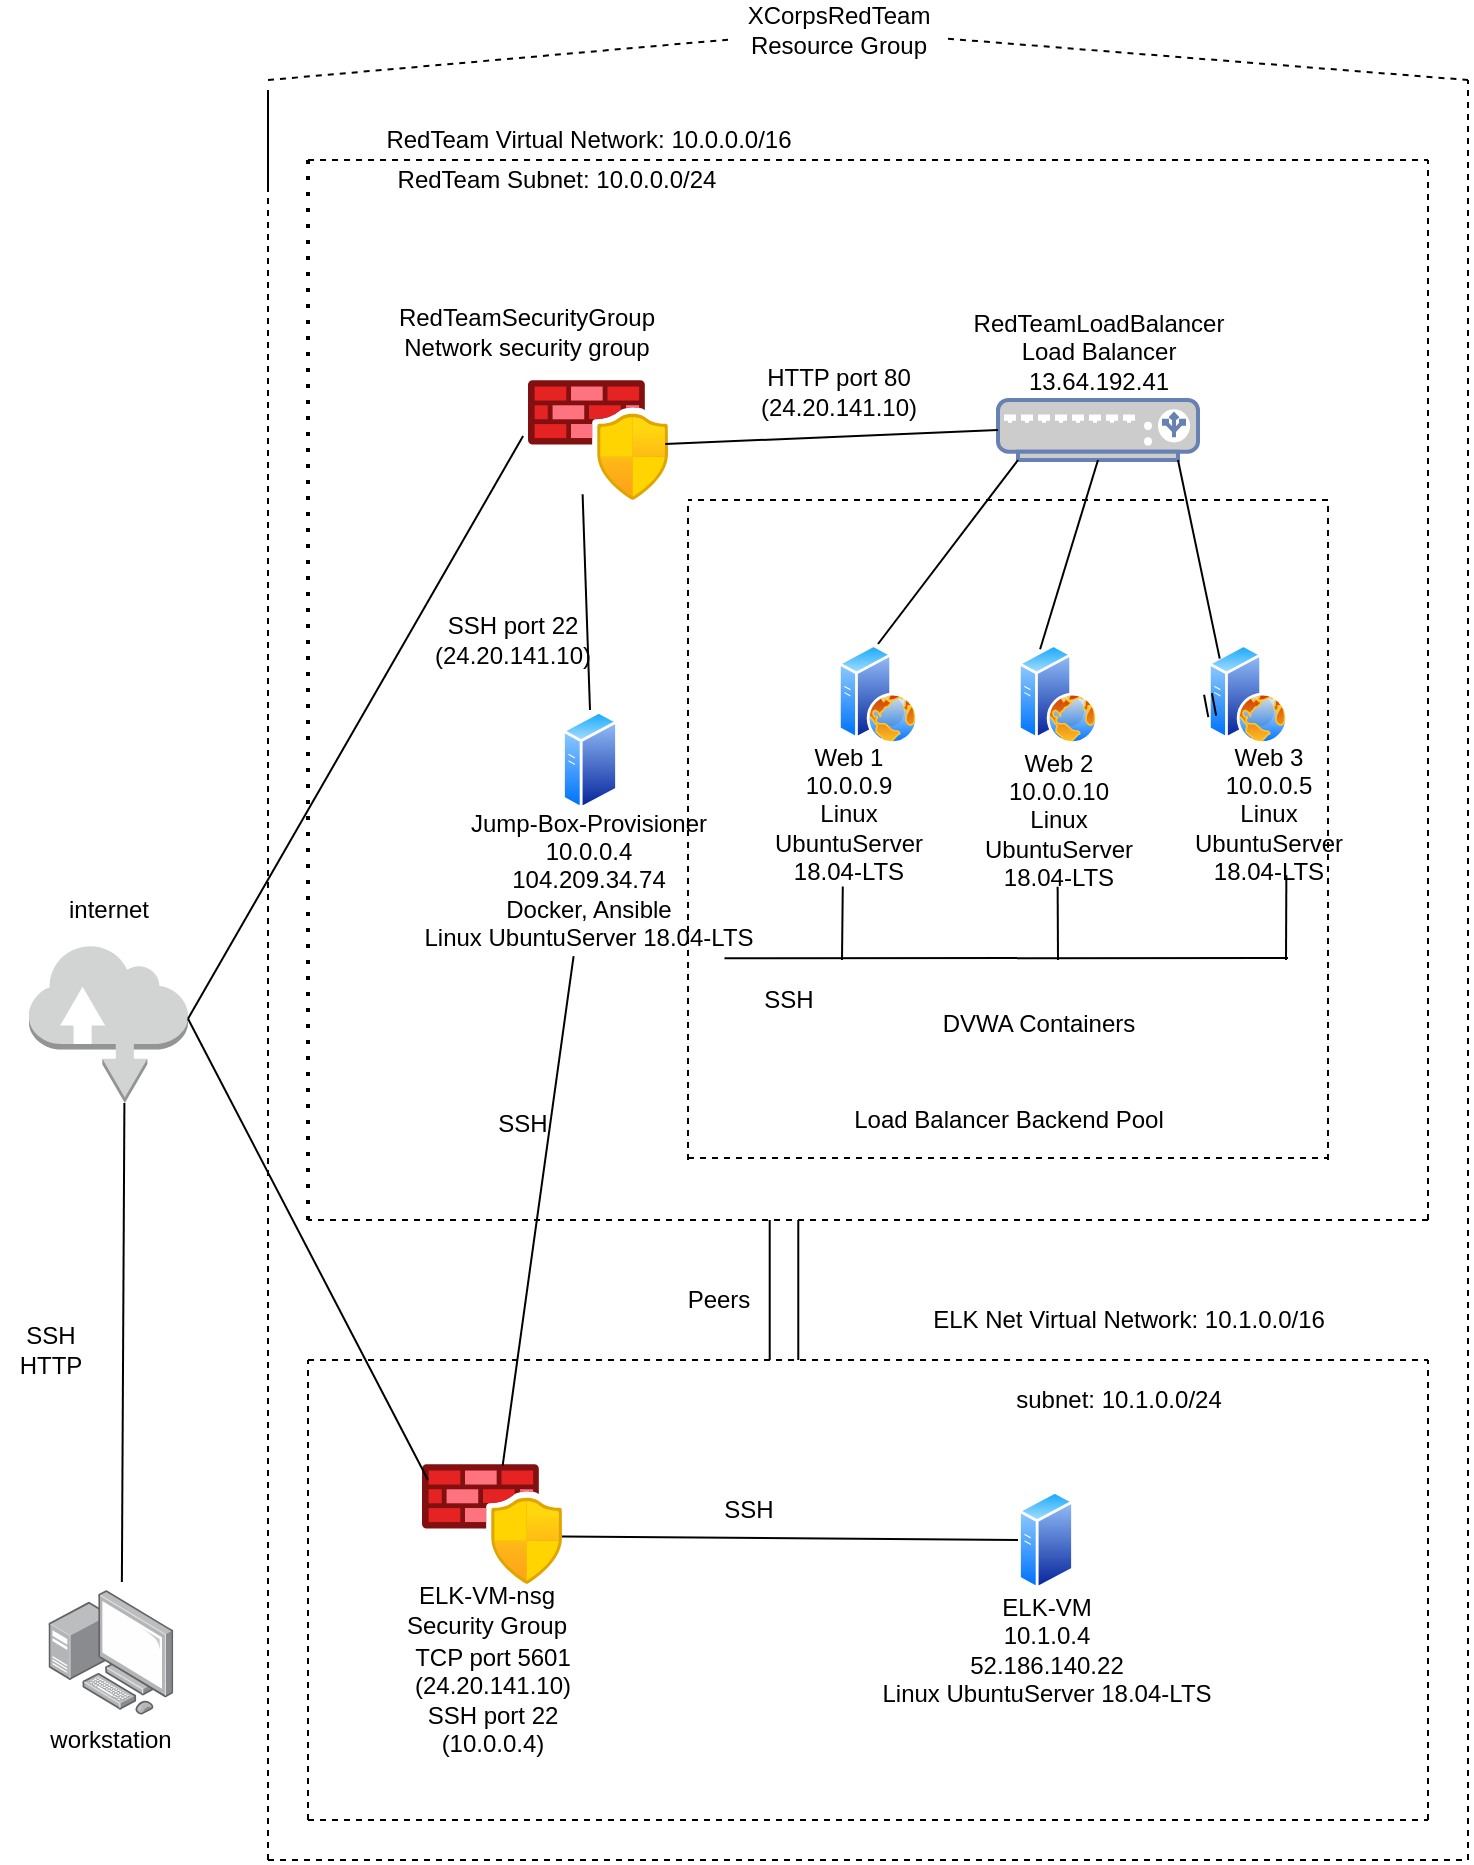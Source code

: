 <mxfile version="13.8.1" type="device"><diagram id="oP_2ntmDDva1Cp7Iirf2" name="Page-1"><mxGraphModel dx="1631" dy="1990" grid="1" gridSize="10" guides="1" tooltips="1" connect="1" arrows="1" fold="1" page="1" pageScale="1" pageWidth="850" pageHeight="1100" math="0" shadow="0"><root><mxCell id="0"/><mxCell id="1" parent="0"/><mxCell id="_b5eHVaGG_GWuwk-8a8E-1" value="" style="outlineConnect=0;dashed=0;verticalLabelPosition=bottom;verticalAlign=top;align=center;html=1;shape=mxgraph.aws3.internet;fillColor=#D2D3D3;gradientColor=none;" vertex="1" parent="1"><mxGeometry x="30.5" y="442" width="79.5" height="79.5" as="geometry"/></mxCell><mxCell id="_b5eHVaGG_GWuwk-8a8E-2" value="" style="aspect=fixed;html=1;points=[];align=center;image;fontSize=12;image=img/lib/azure2/networking/Azure_Firewall_Manager.svg;" vertex="1" parent="1"><mxGeometry x="280" y="160" width="70" height="60" as="geometry"/></mxCell><mxCell id="_b5eHVaGG_GWuwk-8a8E-3" value="" style="points=[];aspect=fixed;html=1;align=center;shadow=0;dashed=0;image;image=img/lib/allied_telesis/computer_and_terminals/Personal_Computer_with_Server.svg;" vertex="1" parent="1"><mxGeometry x="40.25" y="765" width="62.4" height="62.4" as="geometry"/></mxCell><mxCell id="_b5eHVaGG_GWuwk-8a8E-4" value="" style="fontColor=#0066CC;verticalAlign=top;verticalLabelPosition=bottom;labelPosition=center;align=center;html=1;outlineConnect=0;fillColor=#CCCCCC;strokeColor=#6881B3;gradientColor=none;gradientDirection=north;strokeWidth=2;shape=mxgraph.networks.load_balancer;" vertex="1" parent="1"><mxGeometry x="515" y="170" width="100" height="30" as="geometry"/></mxCell><mxCell id="_b5eHVaGG_GWuwk-8a8E-5" value="" style="aspect=fixed;perimeter=ellipsePerimeter;html=1;align=center;shadow=0;dashed=0;spacingTop=3;image;image=img/lib/active_directory/web_server.svg;" vertex="1" parent="1"><mxGeometry x="435" y="292" width="40" height="50" as="geometry"/></mxCell><mxCell id="_b5eHVaGG_GWuwk-8a8E-6" value="" style="aspect=fixed;perimeter=ellipsePerimeter;html=1;align=center;shadow=0;dashed=0;spacingTop=3;image;image=img/lib/active_directory/web_server.svg;" vertex="1" parent="1"><mxGeometry x="525" y="292" width="40" height="50" as="geometry"/></mxCell><mxCell id="_b5eHVaGG_GWuwk-8a8E-7" value="" style="aspect=fixed;perimeter=ellipsePerimeter;html=1;align=center;shadow=0;dashed=0;spacingTop=3;image;image=img/lib/active_directory/web_server.svg;" vertex="1" parent="1"><mxGeometry x="620" y="292" width="40" height="50" as="geometry"/></mxCell><mxCell id="_b5eHVaGG_GWuwk-8a8E-8" value="" style="aspect=fixed;perimeter=ellipsePerimeter;html=1;align=center;shadow=0;dashed=0;spacingTop=3;image;image=img/lib/active_directory/generic_server.svg;" vertex="1" parent="1"><mxGeometry x="297" y="325" width="28.0" height="50" as="geometry"/></mxCell><mxCell id="_b5eHVaGG_GWuwk-8a8E-9" value="internet" style="text;html=1;align=center;verticalAlign=middle;resizable=0;points=[];autosize=1;" vertex="1" parent="1"><mxGeometry x="40.25" y="415" width="60" height="20" as="geometry"/></mxCell><mxCell id="_b5eHVaGG_GWuwk-8a8E-10" value="workstation" style="text;html=1;align=center;verticalAlign=middle;resizable=0;points=[];autosize=1;" vertex="1" parent="1"><mxGeometry x="31.45" y="830" width="80" height="20" as="geometry"/></mxCell><mxCell id="_b5eHVaGG_GWuwk-8a8E-11" value="RedTeamSecurityGroup&lt;br&gt;Network security group" style="text;html=1;align=center;verticalAlign=middle;resizable=0;points=[];autosize=1;" vertex="1" parent="1"><mxGeometry x="209" y="121" width="140" height="30" as="geometry"/></mxCell><mxCell id="_b5eHVaGG_GWuwk-8a8E-12" value="RedTeamLoadBalancer&lt;br&gt;Load Balancer&lt;br&gt;13.64.192.41" style="text;html=1;align=center;verticalAlign=middle;resizable=0;points=[];autosize=1;" vertex="1" parent="1"><mxGeometry x="495" y="121" width="140" height="50" as="geometry"/></mxCell><mxCell id="_b5eHVaGG_GWuwk-8a8E-13" value="Jump-Box-Provisioner&lt;br&gt;10.0.0.4&lt;br&gt;104.209.34.74&lt;br&gt;Docker, Ansible&lt;br&gt;Linux UbuntuServer 18.04-LTS" style="text;html=1;align=center;verticalAlign=middle;resizable=0;points=[];autosize=1;" vertex="1" parent="1"><mxGeometry x="220" y="375" width="180" height="70" as="geometry"/></mxCell><mxCell id="_b5eHVaGG_GWuwk-8a8E-14" value="Web 1&lt;br&gt;10.0.0.9&lt;br&gt;Linux&lt;br&gt;UbuntuServer&lt;br&gt;18.04-LTS" style="text;html=1;align=center;verticalAlign=middle;resizable=0;points=[];autosize=1;" vertex="1" parent="1"><mxGeometry x="395" y="342" width="90" height="70" as="geometry"/></mxCell><mxCell id="_b5eHVaGG_GWuwk-8a8E-15" value="Web 2&lt;br&gt;10.0.0.10&lt;br&gt;Linux&lt;br&gt;UbuntuServer&lt;br&gt;18.04-LTS" style="text;html=1;align=center;verticalAlign=middle;resizable=0;points=[];autosize=1;" vertex="1" parent="1"><mxGeometry x="500" y="345" width="90" height="70" as="geometry"/></mxCell><mxCell id="_b5eHVaGG_GWuwk-8a8E-16" value="Web 3&lt;br&gt;10.0.0.5&lt;br&gt;Linux&lt;br&gt;UbuntuServer&lt;br&gt;18.04-LTS" style="text;html=1;align=center;verticalAlign=middle;resizable=0;points=[];autosize=1;" vertex="1" parent="1"><mxGeometry x="605" y="342" width="90" height="70" as="geometry"/></mxCell><mxCell id="_b5eHVaGG_GWuwk-8a8E-28" value="" style="endArrow=none;dashed=1;html=1;" edge="1" parent="1"><mxGeometry width="50" height="50" relative="1" as="geometry"><mxPoint x="150" y="900" as="sourcePoint"/><mxPoint x="150" y="65" as="targetPoint"/><Array as="points"><mxPoint x="150" y="10"/></Array></mxGeometry></mxCell><mxCell id="_b5eHVaGG_GWuwk-8a8E-29" value="" style="endArrow=none;dashed=1;html=1;" edge="1" parent="1" source="_b5eHVaGG_GWuwk-8a8E-41"><mxGeometry width="50" height="50" relative="1" as="geometry"><mxPoint x="150" y="10" as="sourcePoint"/><mxPoint x="750" y="10" as="targetPoint"/></mxGeometry></mxCell><mxCell id="_b5eHVaGG_GWuwk-8a8E-30" value="" style="endArrow=none;dashed=1;html=1;" edge="1" parent="1"><mxGeometry width="50" height="50" relative="1" as="geometry"><mxPoint x="150" y="900" as="sourcePoint"/><mxPoint x="750" y="900" as="targetPoint"/></mxGeometry></mxCell><mxCell id="_b5eHVaGG_GWuwk-8a8E-31" value="" style="endArrow=none;dashed=1;html=1;" edge="1" parent="1"><mxGeometry width="50" height="50" relative="1" as="geometry"><mxPoint x="750" y="900" as="sourcePoint"/><mxPoint x="750" y="10" as="targetPoint"/></mxGeometry></mxCell><mxCell id="_b5eHVaGG_GWuwk-8a8E-32" value="" style="endArrow=none;html=1;exitX=1;exitY=0.47;exitDx=0;exitDy=0;exitPerimeter=0;entryX=-0.035;entryY=0.467;entryDx=0;entryDy=0;entryPerimeter=0;" edge="1" parent="1" source="_b5eHVaGG_GWuwk-8a8E-1" target="_b5eHVaGG_GWuwk-8a8E-2"><mxGeometry width="50" height="50" relative="1" as="geometry"><mxPoint x="220" y="280" as="sourcePoint"/><mxPoint x="270" y="230" as="targetPoint"/></mxGeometry></mxCell><mxCell id="_b5eHVaGG_GWuwk-8a8E-36" value="" style="endArrow=none;html=1;entryX=0.1;entryY=1;entryDx=0;entryDy=0;entryPerimeter=0;exitX=0.5;exitY=0;exitDx=0;exitDy=0;" edge="1" parent="1" source="_b5eHVaGG_GWuwk-8a8E-5" target="_b5eHVaGG_GWuwk-8a8E-4"><mxGeometry width="50" height="50" relative="1" as="geometry"><mxPoint x="420" y="300" as="sourcePoint"/><mxPoint x="470" y="250" as="targetPoint"/></mxGeometry></mxCell><mxCell id="_b5eHVaGG_GWuwk-8a8E-37" value="" style="endArrow=none;html=1;entryX=0.5;entryY=1;entryDx=0;entryDy=0;entryPerimeter=0;exitX=0.25;exitY=0;exitDx=0;exitDy=0;" edge="1" parent="1" source="_b5eHVaGG_GWuwk-8a8E-6" target="_b5eHVaGG_GWuwk-8a8E-4"><mxGeometry width="50" height="50" relative="1" as="geometry"><mxPoint x="530" y="320" as="sourcePoint"/><mxPoint x="580" y="270" as="targetPoint"/></mxGeometry></mxCell><mxCell id="_b5eHVaGG_GWuwk-8a8E-38" value="" style="endArrow=none;html=1;entryX=0.9;entryY=1;entryDx=0;entryDy=0;entryPerimeter=0;exitX=0;exitY=0;exitDx=0;exitDy=0;" edge="1" parent="1" source="_b5eHVaGG_GWuwk-8a8E-7" target="_b5eHVaGG_GWuwk-8a8E-4"><mxGeometry width="50" height="50" relative="1" as="geometry"><mxPoint x="590" y="280" as="sourcePoint"/><mxPoint x="640" y="230" as="targetPoint"/></mxGeometry></mxCell><mxCell id="_b5eHVaGG_GWuwk-8a8E-42" value="" style="endArrow=none;dashed=1;html=1;" edge="1" parent="1"><mxGeometry width="50" height="50" relative="1" as="geometry"><mxPoint x="170" y="50" as="sourcePoint"/><mxPoint x="730" y="50" as="targetPoint"/></mxGeometry></mxCell><mxCell id="_b5eHVaGG_GWuwk-8a8E-43" value="" style="endArrow=none;dashed=1;html=1;dashPattern=1 3;strokeWidth=2;" edge="1" parent="1"><mxGeometry width="50" height="50" relative="1" as="geometry"><mxPoint x="170" y="580" as="sourcePoint"/><mxPoint x="170" y="50" as="targetPoint"/></mxGeometry></mxCell><mxCell id="_b5eHVaGG_GWuwk-8a8E-44" value="" style="endArrow=none;dashed=1;html=1;" edge="1" parent="1"><mxGeometry width="50" height="50" relative="1" as="geometry"><mxPoint x="730" y="580" as="sourcePoint"/><mxPoint x="170" y="580" as="targetPoint"/></mxGeometry></mxCell><mxCell id="_b5eHVaGG_GWuwk-8a8E-45" value="" style="endArrow=none;dashed=1;html=1;" edge="1" parent="1"><mxGeometry width="50" height="50" relative="1" as="geometry"><mxPoint x="730" y="580" as="sourcePoint"/><mxPoint x="730" y="50" as="targetPoint"/></mxGeometry></mxCell><mxCell id="_b5eHVaGG_GWuwk-8a8E-46" value="RedTeam Virtual Network: 10.0.0.0/16" style="text;html=1;align=center;verticalAlign=middle;resizable=0;points=[];autosize=1;" vertex="1" parent="1"><mxGeometry x="200" y="30" width="220" height="20" as="geometry"/></mxCell><mxCell id="_b5eHVaGG_GWuwk-8a8E-47" value="DVWA Containers" style="text;html=1;align=center;verticalAlign=middle;resizable=0;points=[];autosize=1;" vertex="1" parent="1"><mxGeometry x="480" y="471.75" width="110" height="20" as="geometry"/></mxCell><mxCell id="_b5eHVaGG_GWuwk-8a8E-49" value="" style="endArrow=none;html=1;entryX=0.471;entryY=1.018;entryDx=0;entryDy=0;entryPerimeter=0;" edge="1" parent="1" target="_b5eHVaGG_GWuwk-8a8E-14"><mxGeometry width="50" height="50" relative="1" as="geometry"><mxPoint x="437" y="450" as="sourcePoint"/><mxPoint x="444" y="410" as="targetPoint"/></mxGeometry></mxCell><mxCell id="_b5eHVaGG_GWuwk-8a8E-50" value="" style="endArrow=none;html=1;entryX=0.498;entryY=0.976;entryDx=0;entryDy=0;entryPerimeter=0;" edge="1" parent="1" target="_b5eHVaGG_GWuwk-8a8E-15"><mxGeometry width="50" height="50" relative="1" as="geometry"><mxPoint x="545" y="450" as="sourcePoint"/><mxPoint x="520" y="610" as="targetPoint"/></mxGeometry></mxCell><mxCell id="_b5eHVaGG_GWuwk-8a8E-51" value="" style="endArrow=none;html=1;entryX=0.602;entryY=0.937;entryDx=0;entryDy=0;entryPerimeter=0;" edge="1" parent="1" target="_b5eHVaGG_GWuwk-8a8E-16"><mxGeometry width="50" height="50" relative="1" as="geometry"><mxPoint x="659" y="450" as="sourcePoint"/><mxPoint x="520" y="620" as="targetPoint"/></mxGeometry></mxCell><mxCell id="_b5eHVaGG_GWuwk-8a8E-53" value="Load Balancer Backend Pool" style="text;html=1;align=center;verticalAlign=middle;resizable=0;points=[];autosize=1;" vertex="1" parent="1"><mxGeometry x="435" y="520" width="170" height="20" as="geometry"/></mxCell><mxCell id="_b5eHVaGG_GWuwk-8a8E-54" value="" style="endArrow=none;dashed=1;html=1;" edge="1" parent="1"><mxGeometry width="50" height="50" relative="1" as="geometry"><mxPoint x="360" y="550" as="sourcePoint"/><mxPoint x="360" y="220" as="targetPoint"/></mxGeometry></mxCell><mxCell id="_b5eHVaGG_GWuwk-8a8E-55" value="" style="endArrow=none;dashed=1;html=1;" edge="1" parent="1"><mxGeometry width="50" height="50" relative="1" as="geometry"><mxPoint x="680" y="220" as="sourcePoint"/><mxPoint x="360" y="220" as="targetPoint"/></mxGeometry></mxCell><mxCell id="_b5eHVaGG_GWuwk-8a8E-56" value="" style="endArrow=none;dashed=1;html=1;" edge="1" parent="1"><mxGeometry width="50" height="50" relative="1" as="geometry"><mxPoint x="680" y="550" as="sourcePoint"/><mxPoint x="680" y="220" as="targetPoint"/></mxGeometry></mxCell><mxCell id="_b5eHVaGG_GWuwk-8a8E-57" value="" style="endArrow=none;dashed=1;html=1;" edge="1" parent="1"><mxGeometry width="50" height="50" relative="1" as="geometry"><mxPoint x="360" y="549" as="sourcePoint"/><mxPoint x="680" y="549" as="targetPoint"/><Array as="points"><mxPoint x="530" y="549"/></Array></mxGeometry></mxCell><mxCell id="_b5eHVaGG_GWuwk-8a8E-58" value="RedTeam Subnet: 10.0.0.0/24" style="text;html=1;align=center;verticalAlign=middle;resizable=0;points=[];autosize=1;" vertex="1" parent="1"><mxGeometry x="209" y="50" width="170" height="20" as="geometry"/></mxCell><mxCell id="_b5eHVaGG_GWuwk-8a8E-64" value="" style="endArrow=none;dashed=1;html=1;" edge="1" parent="1"><mxGeometry width="50" height="50" relative="1" as="geometry"><mxPoint x="170" y="880" as="sourcePoint"/><mxPoint x="170" y="650" as="targetPoint"/></mxGeometry></mxCell><mxCell id="_b5eHVaGG_GWuwk-8a8E-65" value="" style="endArrow=none;dashed=1;html=1;" edge="1" parent="1"><mxGeometry width="50" height="50" relative="1" as="geometry"><mxPoint x="730" y="880" as="sourcePoint"/><mxPoint x="730" y="650" as="targetPoint"/></mxGeometry></mxCell><mxCell id="_b5eHVaGG_GWuwk-8a8E-67" value="" style="endArrow=none;dashed=1;html=1;" edge="1" parent="1"><mxGeometry width="50" height="50" relative="1" as="geometry"><mxPoint x="170" y="880" as="sourcePoint"/><mxPoint x="730" y="880" as="targetPoint"/></mxGeometry></mxCell><mxCell id="_b5eHVaGG_GWuwk-8a8E-69" value="" style="aspect=fixed;html=1;points=[];align=center;image;fontSize=12;image=img/lib/azure2/networking/Azure_Firewall_Manager.svg;" vertex="1" parent="1"><mxGeometry x="227" y="702" width="70" height="60" as="geometry"/></mxCell><mxCell id="_b5eHVaGG_GWuwk-8a8E-70" value="ELK Net Virtual Network: 10.1.0.0/16" style="text;html=1;align=center;verticalAlign=middle;resizable=0;points=[];autosize=1;" vertex="1" parent="1"><mxGeometry x="475" y="620" width="210" height="20" as="geometry"/></mxCell><mxCell id="_b5eHVaGG_GWuwk-8a8E-71" value="" style="endArrow=none;dashed=1;html=1;" edge="1" parent="1"><mxGeometry width="50" height="50" relative="1" as="geometry"><mxPoint x="170" y="650" as="sourcePoint"/><mxPoint x="730" y="650" as="targetPoint"/><Array as="points"><mxPoint x="450" y="650"/></Array></mxGeometry></mxCell><mxCell id="_b5eHVaGG_GWuwk-8a8E-72" value="" style="endArrow=none;html=1;entryX=1;entryY=0.47;entryDx=0;entryDy=0;entryPerimeter=0;" edge="1" parent="1" target="_b5eHVaGG_GWuwk-8a8E-1"><mxGeometry width="50" height="50" relative="1" as="geometry"><mxPoint x="230" y="710" as="sourcePoint"/><mxPoint x="130" y="590" as="targetPoint"/></mxGeometry></mxCell><mxCell id="_b5eHVaGG_GWuwk-8a8E-41" value="XCorpsRedTeam&lt;br&gt;Resource Group" style="text;html=1;align=center;verticalAlign=middle;resizable=0;points=[];autosize=1;" vertex="1" parent="1"><mxGeometry x="380" y="-30" width="110" height="30" as="geometry"/></mxCell><mxCell id="_b5eHVaGG_GWuwk-8a8E-73" value="" style="endArrow=none;dashed=1;html=1;" edge="1" parent="1" target="_b5eHVaGG_GWuwk-8a8E-41"><mxGeometry width="50" height="50" relative="1" as="geometry"><mxPoint x="150" y="10.0" as="sourcePoint"/><mxPoint x="750" y="10.0" as="targetPoint"/></mxGeometry></mxCell><mxCell id="_b5eHVaGG_GWuwk-8a8E-74" value="subnet: 10.1.0.0/24" style="text;html=1;align=center;verticalAlign=middle;resizable=0;points=[];autosize=1;" vertex="1" parent="1"><mxGeometry x="515" y="660" width="120" height="20" as="geometry"/></mxCell><mxCell id="_b5eHVaGG_GWuwk-8a8E-75" value="ELK-VM-nsg&lt;br&gt;Security Group" style="text;html=1;align=center;verticalAlign=middle;resizable=0;points=[];autosize=1;" vertex="1" parent="1"><mxGeometry x="209" y="760" width="100" height="30" as="geometry"/></mxCell><mxCell id="_b5eHVaGG_GWuwk-8a8E-76" value="" style="aspect=fixed;perimeter=ellipsePerimeter;html=1;align=center;shadow=0;dashed=0;spacingTop=3;image;image=img/lib/active_directory/generic_server.svg;" vertex="1" parent="1"><mxGeometry x="525" y="715" width="28.0" height="50" as="geometry"/></mxCell><mxCell id="_b5eHVaGG_GWuwk-8a8E-77" value="ELK-VM&lt;br&gt;10.1.0.4&lt;br&gt;52.186.140.22&lt;br&gt;Linux UbuntuServer 18.04-LTS" style="text;html=1;align=center;verticalAlign=middle;resizable=0;points=[];autosize=1;" vertex="1" parent="1"><mxGeometry x="449" y="765" width="180" height="60" as="geometry"/></mxCell><mxCell id="_b5eHVaGG_GWuwk-8a8E-80" value="" style="endArrow=none;html=1;exitX=1;exitY=0.605;exitDx=0;exitDy=0;exitPerimeter=0;entryX=0;entryY=0.5;entryDx=0;entryDy=0;" edge="1" parent="1" source="_b5eHVaGG_GWuwk-8a8E-69" target="_b5eHVaGG_GWuwk-8a8E-76"><mxGeometry width="50" height="50" relative="1" as="geometry"><mxPoint x="420" y="590" as="sourcePoint"/><mxPoint x="470" y="540" as="targetPoint"/></mxGeometry></mxCell><mxCell id="_b5eHVaGG_GWuwk-8a8E-88" value="SSH" style="text;html=1;align=center;verticalAlign=middle;resizable=0;points=[];autosize=1;" vertex="1" parent="1"><mxGeometry x="370" y="715" width="40" height="20" as="geometry"/></mxCell><mxCell id="_b5eHVaGG_GWuwk-8a8E-121" value="" style="edgeStyle=none;shape=link;rounded=0;orthogonalLoop=1;jettySize=auto;html=1;width=14.286;" edge="1" parent="1"><mxGeometry relative="1" as="geometry"><mxPoint x="408" y="650" as="sourcePoint"/><mxPoint x="408" y="580" as="targetPoint"/></mxGeometry></mxCell><mxCell id="_b5eHVaGG_GWuwk-8a8E-96" value="Peers" style="text;html=1;align=center;verticalAlign=middle;resizable=0;points=[];autosize=1;" vertex="1" parent="1"><mxGeometry x="350" y="610" width="50" height="20" as="geometry"/></mxCell><mxCell id="_b5eHVaGG_GWuwk-8a8E-62" value="HTTP port 80&lt;br&gt;(24.20.141.10)" style="text;html=1;align=center;verticalAlign=middle;resizable=0;points=[];autosize=1;" vertex="1" parent="1"><mxGeometry x="390" y="151" width="90" height="30" as="geometry"/></mxCell><mxCell id="_b5eHVaGG_GWuwk-8a8E-98" value="" style="endArrow=none;html=1;entryX=0;entryY=0.5;entryDx=0;entryDy=0;entryPerimeter=0;exitX=0.98;exitY=0.533;exitDx=0;exitDy=0;exitPerimeter=0;" edge="1" parent="1" source="_b5eHVaGG_GWuwk-8a8E-2" target="_b5eHVaGG_GWuwk-8a8E-4"><mxGeometry width="50" height="50" relative="1" as="geometry"><mxPoint x="348.6" y="191.98" as="sourcePoint"/><mxPoint x="460" y="190" as="targetPoint"/></mxGeometry></mxCell><mxCell id="_b5eHVaGG_GWuwk-8a8E-60" value="SSH port 22&lt;br&gt;(24.20.141.10)" style="text;html=1;align=center;verticalAlign=middle;resizable=0;points=[];autosize=1;" vertex="1" parent="1"><mxGeometry x="227" y="275" width="90" height="30" as="geometry"/></mxCell><mxCell id="_b5eHVaGG_GWuwk-8a8E-99" value="" style="endArrow=none;html=1;entryX=0.39;entryY=0.952;entryDx=0;entryDy=0;entryPerimeter=0;exitX=0.5;exitY=0;exitDx=0;exitDy=0;" edge="1" parent="1" source="_b5eHVaGG_GWuwk-8a8E-8" target="_b5eHVaGG_GWuwk-8a8E-2"><mxGeometry width="50" height="50" relative="1" as="geometry"><mxPoint x="315" y="342" as="sourcePoint"/><mxPoint x="307.3" y="216.58" as="targetPoint"/></mxGeometry></mxCell><mxCell id="_b5eHVaGG_GWuwk-8a8E-59" value="SSH&lt;br&gt;HTTP" style="text;html=1;align=center;verticalAlign=middle;resizable=0;points=[];autosize=1;" vertex="1" parent="1"><mxGeometry x="16.2" y="630" width="50" height="30" as="geometry"/></mxCell><mxCell id="_b5eHVaGG_GWuwk-8a8E-61" value="SSH" style="text;html=1;align=center;verticalAlign=middle;resizable=0;points=[];autosize=1;" vertex="1" parent="1"><mxGeometry x="390" y="460" width="40" height="20" as="geometry"/></mxCell><mxCell id="_b5eHVaGG_GWuwk-8a8E-101" value="" style="endArrow=none;html=1;entryX=0.879;entryY=1.059;entryDx=0;entryDy=0;entryPerimeter=0;" edge="1" parent="1" target="_b5eHVaGG_GWuwk-8a8E-13"><mxGeometry width="50" height="50" relative="1" as="geometry"><mxPoint x="660" y="449" as="sourcePoint"/><mxPoint x="349.39" y="438.7" as="targetPoint"/><Array as="points"/></mxGeometry></mxCell><mxCell id="_b5eHVaGG_GWuwk-8a8E-102" style="edgeStyle=none;shape=link;rounded=0;orthogonalLoop=1;jettySize=auto;html=1;exitX=0;exitY=0.75;exitDx=0;exitDy=0;entryX=0;entryY=0.5;entryDx=0;entryDy=0;" edge="1" parent="1" source="_b5eHVaGG_GWuwk-8a8E-7" target="_b5eHVaGG_GWuwk-8a8E-7"><mxGeometry relative="1" as="geometry"/></mxCell><mxCell id="_b5eHVaGG_GWuwk-8a8E-104" value="TCP port 5601&lt;br&gt;(24.20.141.10)&lt;br&gt;SSH port 22&lt;br&gt;(10.0.0.4)" style="text;html=1;align=center;verticalAlign=middle;resizable=0;points=[];autosize=1;" vertex="1" parent="1"><mxGeometry x="217" y="790" width="90" height="60" as="geometry"/></mxCell><mxCell id="_b5eHVaGG_GWuwk-8a8E-107" value="SSH" style="text;html=1;align=center;verticalAlign=middle;resizable=0;points=[];autosize=1;" vertex="1" parent="1"><mxGeometry x="257" y="521.5" width="40" height="20" as="geometry"/></mxCell><mxCell id="_b5eHVaGG_GWuwk-8a8E-113" value="" style="endArrow=none;html=1;exitX=0.588;exitY=-0.064;exitDx=0;exitDy=0;exitPerimeter=0;entryX=0.6;entryY=1;entryDx=0;entryDy=0;entryPerimeter=0;" edge="1" parent="1" source="_b5eHVaGG_GWuwk-8a8E-3" target="_b5eHVaGG_GWuwk-8a8E-1"><mxGeometry width="50" height="50" relative="1" as="geometry"><mxPoint x="510" y="560" as="sourcePoint"/><mxPoint x="560" y="510" as="targetPoint"/></mxGeometry></mxCell><mxCell id="_b5eHVaGG_GWuwk-8a8E-114" value="" style="endArrow=none;html=1;entryX=0.46;entryY=1.043;entryDx=0;entryDy=0;entryPerimeter=0;exitX=0.576;exitY=0.014;exitDx=0;exitDy=0;exitPerimeter=0;" edge="1" parent="1" source="_b5eHVaGG_GWuwk-8a8E-69" target="_b5eHVaGG_GWuwk-8a8E-13"><mxGeometry width="50" height="50" relative="1" as="geometry"><mxPoint x="760" y="430" as="sourcePoint"/><mxPoint x="810" y="380" as="targetPoint"/></mxGeometry></mxCell></root></mxGraphModel></diagram></mxfile>